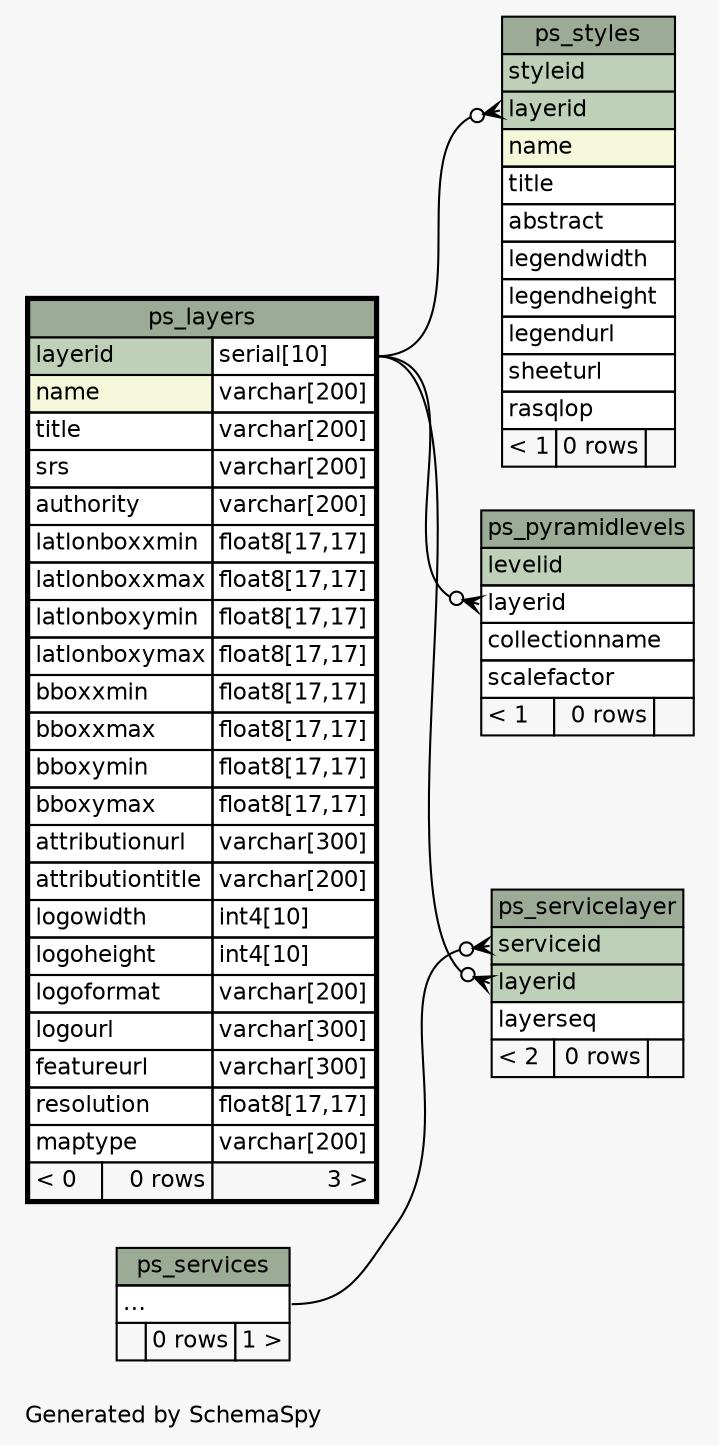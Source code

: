 // dot 2.26.3 on Linux 3.2.0-65-generic
// SchemaSpy rev 590
digraph "twoDegreesRelationshipsDiagram" {
  graph [
    rankdir="RL"
    bgcolor="#f7f7f7"
    label="\nGenerated by SchemaSpy"
    labeljust="l"
    nodesep="0.18"
    ranksep="0.46"
    fontname="Helvetica"
    fontsize="11"
  ];
  node [
    fontname="Helvetica"
    fontsize="11"
    shape="plaintext"
  ];
  edge [
    arrowsize="0.8"
  ];
  "ps_pyramidlevels":"layerid":w -> "ps_layers":"layerid.type":e [arrowhead=none dir=back arrowtail=crowodot];
  "ps_servicelayer":"layerid":w -> "ps_layers":"layerid.type":e [arrowhead=none dir=back arrowtail=crowodot];
  "ps_servicelayer":"serviceid":w -> "ps_services":"elipses":e [arrowhead=none dir=back arrowtail=crowodot];
  "ps_styles":"layerid":w -> "ps_layers":"layerid.type":e [arrowhead=none dir=back arrowtail=crowodot];
  "ps_layers" [
    label=<
    <TABLE BORDER="2" CELLBORDER="1" CELLSPACING="0" BGCOLOR="#ffffff">
      <TR><TD COLSPAN="3" BGCOLOR="#9bab96" ALIGN="CENTER">ps_layers</TD></TR>
      <TR><TD PORT="layerid" COLSPAN="2" BGCOLOR="#bed1b8" ALIGN="LEFT">layerid</TD><TD PORT="layerid.type" ALIGN="LEFT">serial[10]</TD></TR>
      <TR><TD PORT="name" COLSPAN="2" BGCOLOR="#f4f7da" ALIGN="LEFT">name</TD><TD PORT="name.type" ALIGN="LEFT">varchar[200]</TD></TR>
      <TR><TD PORT="title" COLSPAN="2" ALIGN="LEFT">title</TD><TD PORT="title.type" ALIGN="LEFT">varchar[200]</TD></TR>
      <TR><TD PORT="srs" COLSPAN="2" ALIGN="LEFT">srs</TD><TD PORT="srs.type" ALIGN="LEFT">varchar[200]</TD></TR>
      <TR><TD PORT="authority" COLSPAN="2" ALIGN="LEFT">authority</TD><TD PORT="authority.type" ALIGN="LEFT">varchar[200]</TD></TR>
      <TR><TD PORT="latlonboxxmin" COLSPAN="2" ALIGN="LEFT">latlonboxxmin</TD><TD PORT="latlonboxxmin.type" ALIGN="LEFT">float8[17,17]</TD></TR>
      <TR><TD PORT="latlonboxxmax" COLSPAN="2" ALIGN="LEFT">latlonboxxmax</TD><TD PORT="latlonboxxmax.type" ALIGN="LEFT">float8[17,17]</TD></TR>
      <TR><TD PORT="latlonboxymin" COLSPAN="2" ALIGN="LEFT">latlonboxymin</TD><TD PORT="latlonboxymin.type" ALIGN="LEFT">float8[17,17]</TD></TR>
      <TR><TD PORT="latlonboxymax" COLSPAN="2" ALIGN="LEFT">latlonboxymax</TD><TD PORT="latlonboxymax.type" ALIGN="LEFT">float8[17,17]</TD></TR>
      <TR><TD PORT="bboxxmin" COLSPAN="2" ALIGN="LEFT">bboxxmin</TD><TD PORT="bboxxmin.type" ALIGN="LEFT">float8[17,17]</TD></TR>
      <TR><TD PORT="bboxxmax" COLSPAN="2" ALIGN="LEFT">bboxxmax</TD><TD PORT="bboxxmax.type" ALIGN="LEFT">float8[17,17]</TD></TR>
      <TR><TD PORT="bboxymin" COLSPAN="2" ALIGN="LEFT">bboxymin</TD><TD PORT="bboxymin.type" ALIGN="LEFT">float8[17,17]</TD></TR>
      <TR><TD PORT="bboxymax" COLSPAN="2" ALIGN="LEFT">bboxymax</TD><TD PORT="bboxymax.type" ALIGN="LEFT">float8[17,17]</TD></TR>
      <TR><TD PORT="attributionurl" COLSPAN="2" ALIGN="LEFT">attributionurl</TD><TD PORT="attributionurl.type" ALIGN="LEFT">varchar[300]</TD></TR>
      <TR><TD PORT="attributiontitle" COLSPAN="2" ALIGN="LEFT">attributiontitle</TD><TD PORT="attributiontitle.type" ALIGN="LEFT">varchar[200]</TD></TR>
      <TR><TD PORT="logowidth" COLSPAN="2" ALIGN="LEFT">logowidth</TD><TD PORT="logowidth.type" ALIGN="LEFT">int4[10]</TD></TR>
      <TR><TD PORT="logoheight" COLSPAN="2" ALIGN="LEFT">logoheight</TD><TD PORT="logoheight.type" ALIGN="LEFT">int4[10]</TD></TR>
      <TR><TD PORT="logoformat" COLSPAN="2" ALIGN="LEFT">logoformat</TD><TD PORT="logoformat.type" ALIGN="LEFT">varchar[200]</TD></TR>
      <TR><TD PORT="logourl" COLSPAN="2" ALIGN="LEFT">logourl</TD><TD PORT="logourl.type" ALIGN="LEFT">varchar[300]</TD></TR>
      <TR><TD PORT="featureurl" COLSPAN="2" ALIGN="LEFT">featureurl</TD><TD PORT="featureurl.type" ALIGN="LEFT">varchar[300]</TD></TR>
      <TR><TD PORT="resolution" COLSPAN="2" ALIGN="LEFT">resolution</TD><TD PORT="resolution.type" ALIGN="LEFT">float8[17,17]</TD></TR>
      <TR><TD PORT="maptype" COLSPAN="2" ALIGN="LEFT">maptype</TD><TD PORT="maptype.type" ALIGN="LEFT">varchar[200]</TD></TR>
      <TR><TD ALIGN="LEFT" BGCOLOR="#f7f7f7">&lt; 0</TD><TD ALIGN="RIGHT" BGCOLOR="#f7f7f7">0 rows</TD><TD ALIGN="RIGHT" BGCOLOR="#f7f7f7">3 &gt;</TD></TR>
    </TABLE>>
    URL="ps_layers.html"
    tooltip="ps_layers"
  ];
  "ps_pyramidlevels" [
    label=<
    <TABLE BORDER="0" CELLBORDER="1" CELLSPACING="0" BGCOLOR="#ffffff">
      <TR><TD COLSPAN="3" BGCOLOR="#9bab96" ALIGN="CENTER">ps_pyramidlevels</TD></TR>
      <TR><TD PORT="levelid" COLSPAN="3" BGCOLOR="#bed1b8" ALIGN="LEFT">levelid</TD></TR>
      <TR><TD PORT="layerid" COLSPAN="3" ALIGN="LEFT">layerid</TD></TR>
      <TR><TD PORT="collectionname" COLSPAN="3" ALIGN="LEFT">collectionname</TD></TR>
      <TR><TD PORT="scalefactor" COLSPAN="3" ALIGN="LEFT">scalefactor</TD></TR>
      <TR><TD ALIGN="LEFT" BGCOLOR="#f7f7f7">&lt; 1</TD><TD ALIGN="RIGHT" BGCOLOR="#f7f7f7">0 rows</TD><TD ALIGN="RIGHT" BGCOLOR="#f7f7f7">  </TD></TR>
    </TABLE>>
    URL="ps_pyramidlevels.html"
    tooltip="ps_pyramidlevels"
  ];
  "ps_servicelayer" [
    label=<
    <TABLE BORDER="0" CELLBORDER="1" CELLSPACING="0" BGCOLOR="#ffffff">
      <TR><TD COLSPAN="3" BGCOLOR="#9bab96" ALIGN="CENTER">ps_servicelayer</TD></TR>
      <TR><TD PORT="serviceid" COLSPAN="3" BGCOLOR="#bed1b8" ALIGN="LEFT">serviceid</TD></TR>
      <TR><TD PORT="layerid" COLSPAN="3" BGCOLOR="#bed1b8" ALIGN="LEFT">layerid</TD></TR>
      <TR><TD PORT="layerseq" COLSPAN="3" ALIGN="LEFT">layerseq</TD></TR>
      <TR><TD ALIGN="LEFT" BGCOLOR="#f7f7f7">&lt; 2</TD><TD ALIGN="RIGHT" BGCOLOR="#f7f7f7">0 rows</TD><TD ALIGN="RIGHT" BGCOLOR="#f7f7f7">  </TD></TR>
    </TABLE>>
    URL="ps_servicelayer.html"
    tooltip="ps_servicelayer"
  ];
  "ps_services" [
    label=<
    <TABLE BORDER="0" CELLBORDER="1" CELLSPACING="0" BGCOLOR="#ffffff">
      <TR><TD COLSPAN="3" BGCOLOR="#9bab96" ALIGN="CENTER">ps_services</TD></TR>
      <TR><TD PORT="elipses" COLSPAN="3" ALIGN="LEFT">...</TD></TR>
      <TR><TD ALIGN="LEFT" BGCOLOR="#f7f7f7">  </TD><TD ALIGN="RIGHT" BGCOLOR="#f7f7f7">0 rows</TD><TD ALIGN="RIGHT" BGCOLOR="#f7f7f7">1 &gt;</TD></TR>
    </TABLE>>
    URL="ps_services.html"
    tooltip="ps_services"
  ];
  "ps_styles" [
    label=<
    <TABLE BORDER="0" CELLBORDER="1" CELLSPACING="0" BGCOLOR="#ffffff">
      <TR><TD COLSPAN="3" BGCOLOR="#9bab96" ALIGN="CENTER">ps_styles</TD></TR>
      <TR><TD PORT="styleid" COLSPAN="3" BGCOLOR="#bed1b8" ALIGN="LEFT">styleid</TD></TR>
      <TR><TD PORT="layerid" COLSPAN="3" BGCOLOR="#bed1b8" ALIGN="LEFT">layerid</TD></TR>
      <TR><TD PORT="name" COLSPAN="3" BGCOLOR="#f4f7da" ALIGN="LEFT">name</TD></TR>
      <TR><TD PORT="title" COLSPAN="3" ALIGN="LEFT">title</TD></TR>
      <TR><TD PORT="abstract" COLSPAN="3" ALIGN="LEFT">abstract</TD></TR>
      <TR><TD PORT="legendwidth" COLSPAN="3" ALIGN="LEFT">legendwidth</TD></TR>
      <TR><TD PORT="legendheight" COLSPAN="3" ALIGN="LEFT">legendheight</TD></TR>
      <TR><TD PORT="legendurl" COLSPAN="3" ALIGN="LEFT">legendurl</TD></TR>
      <TR><TD PORT="sheeturl" COLSPAN="3" ALIGN="LEFT">sheeturl</TD></TR>
      <TR><TD PORT="rasqlop" COLSPAN="3" ALIGN="LEFT">rasqlop</TD></TR>
      <TR><TD ALIGN="LEFT" BGCOLOR="#f7f7f7">&lt; 1</TD><TD ALIGN="RIGHT" BGCOLOR="#f7f7f7">0 rows</TD><TD ALIGN="RIGHT" BGCOLOR="#f7f7f7">  </TD></TR>
    </TABLE>>
    URL="ps_styles.html"
    tooltip="ps_styles"
  ];
}
